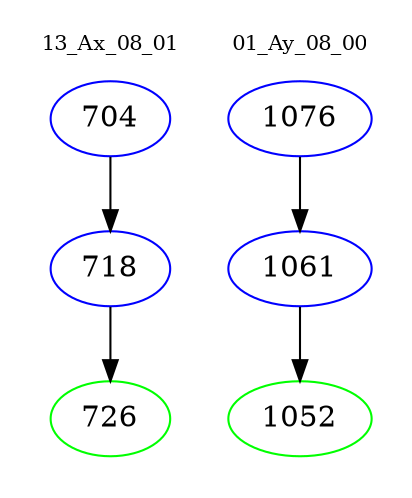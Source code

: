 digraph{
subgraph cluster_0 {
color = white
label = "13_Ax_08_01";
fontsize=10;
T0_704 [label="704", color="blue"]
T0_704 -> T0_718 [color="black"]
T0_718 [label="718", color="blue"]
T0_718 -> T0_726 [color="black"]
T0_726 [label="726", color="green"]
}
subgraph cluster_1 {
color = white
label = "01_Ay_08_00";
fontsize=10;
T1_1076 [label="1076", color="blue"]
T1_1076 -> T1_1061 [color="black"]
T1_1061 [label="1061", color="blue"]
T1_1061 -> T1_1052 [color="black"]
T1_1052 [label="1052", color="green"]
}
}
